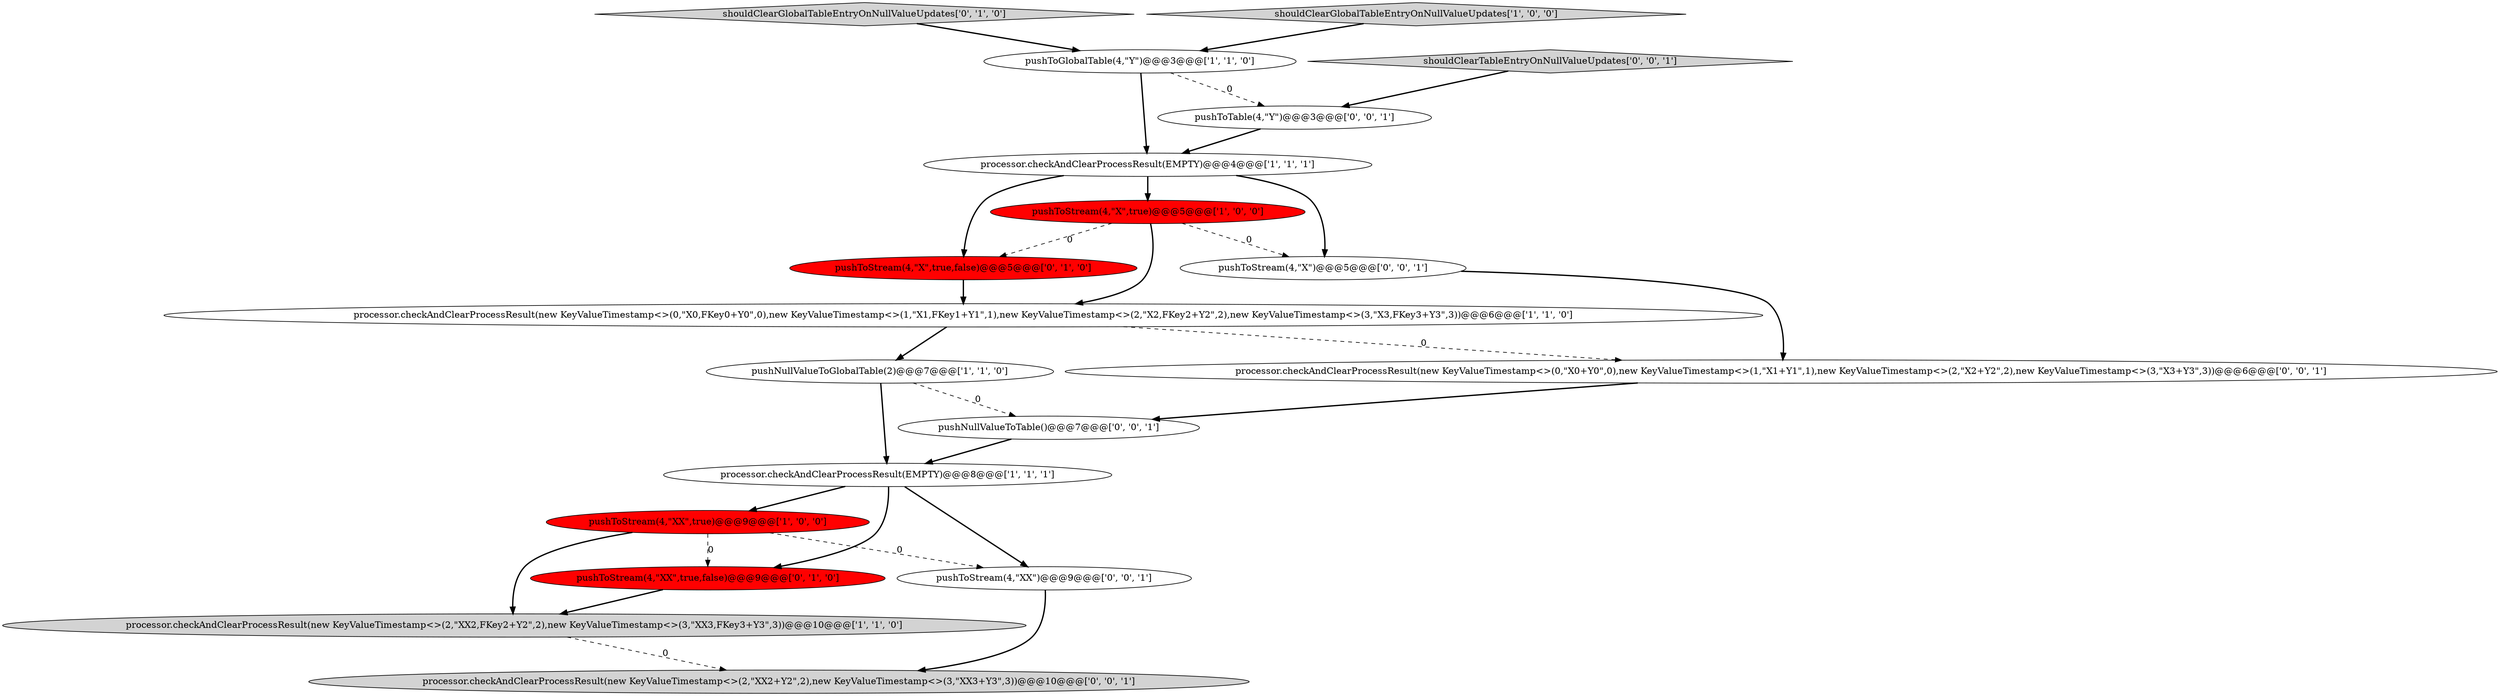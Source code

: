 digraph {
0 [style = filled, label = "pushToGlobalTable(4,\"Y\")@@@3@@@['1', '1', '0']", fillcolor = white, shape = ellipse image = "AAA0AAABBB1BBB"];
7 [style = filled, label = "processor.checkAndClearProcessResult(new KeyValueTimestamp<>(0,\"X0,FKey0+Y0\",0),new KeyValueTimestamp<>(1,\"X1,FKey1+Y1\",1),new KeyValueTimestamp<>(2,\"X2,FKey2+Y2\",2),new KeyValueTimestamp<>(3,\"X3,FKey3+Y3\",3))@@@6@@@['1', '1', '0']", fillcolor = white, shape = ellipse image = "AAA0AAABBB1BBB"];
4 [style = filled, label = "processor.checkAndClearProcessResult(EMPTY)@@@8@@@['1', '1', '1']", fillcolor = white, shape = ellipse image = "AAA0AAABBB1BBB"];
2 [style = filled, label = "pushToStream(4,\"XX\",true)@@@9@@@['1', '0', '0']", fillcolor = red, shape = ellipse image = "AAA1AAABBB1BBB"];
10 [style = filled, label = "pushToStream(4,\"X\",true,false)@@@5@@@['0', '1', '0']", fillcolor = red, shape = ellipse image = "AAA1AAABBB2BBB"];
11 [style = filled, label = "shouldClearGlobalTableEntryOnNullValueUpdates['0', '1', '0']", fillcolor = lightgray, shape = diamond image = "AAA0AAABBB2BBB"];
13 [style = filled, label = "processor.checkAndClearProcessResult(new KeyValueTimestamp<>(2,\"XX2+Y2\",2),new KeyValueTimestamp<>(3,\"XX3+Y3\",3))@@@10@@@['0', '0', '1']", fillcolor = lightgray, shape = ellipse image = "AAA0AAABBB3BBB"];
9 [style = filled, label = "pushToStream(4,\"XX\",true,false)@@@9@@@['0', '1', '0']", fillcolor = red, shape = ellipse image = "AAA1AAABBB2BBB"];
3 [style = filled, label = "shouldClearGlobalTableEntryOnNullValueUpdates['1', '0', '0']", fillcolor = lightgray, shape = diamond image = "AAA0AAABBB1BBB"];
15 [style = filled, label = "processor.checkAndClearProcessResult(new KeyValueTimestamp<>(0,\"X0+Y0\",0),new KeyValueTimestamp<>(1,\"X1+Y1\",1),new KeyValueTimestamp<>(2,\"X2+Y2\",2),new KeyValueTimestamp<>(3,\"X3+Y3\",3))@@@6@@@['0', '0', '1']", fillcolor = white, shape = ellipse image = "AAA0AAABBB3BBB"];
12 [style = filled, label = "pushNullValueToTable()@@@7@@@['0', '0', '1']", fillcolor = white, shape = ellipse image = "AAA0AAABBB3BBB"];
18 [style = filled, label = "shouldClearTableEntryOnNullValueUpdates['0', '0', '1']", fillcolor = lightgray, shape = diamond image = "AAA0AAABBB3BBB"];
8 [style = filled, label = "processor.checkAndClearProcessResult(new KeyValueTimestamp<>(2,\"XX2,FKey2+Y2\",2),new KeyValueTimestamp<>(3,\"XX3,FKey3+Y3\",3))@@@10@@@['1', '1', '0']", fillcolor = lightgray, shape = ellipse image = "AAA0AAABBB1BBB"];
14 [style = filled, label = "pushToTable(4,\"Y\")@@@3@@@['0', '0', '1']", fillcolor = white, shape = ellipse image = "AAA0AAABBB3BBB"];
6 [style = filled, label = "pushNullValueToGlobalTable(2)@@@7@@@['1', '1', '0']", fillcolor = white, shape = ellipse image = "AAA0AAABBB1BBB"];
1 [style = filled, label = "processor.checkAndClearProcessResult(EMPTY)@@@4@@@['1', '1', '1']", fillcolor = white, shape = ellipse image = "AAA0AAABBB1BBB"];
16 [style = filled, label = "pushToStream(4,\"XX\")@@@9@@@['0', '0', '1']", fillcolor = white, shape = ellipse image = "AAA0AAABBB3BBB"];
17 [style = filled, label = "pushToStream(4,\"X\")@@@5@@@['0', '0', '1']", fillcolor = white, shape = ellipse image = "AAA0AAABBB3BBB"];
5 [style = filled, label = "pushToStream(4,\"X\",true)@@@5@@@['1', '0', '0']", fillcolor = red, shape = ellipse image = "AAA1AAABBB1BBB"];
1->5 [style = bold, label=""];
4->9 [style = bold, label=""];
16->13 [style = bold, label=""];
4->2 [style = bold, label=""];
9->8 [style = bold, label=""];
10->7 [style = bold, label=""];
14->1 [style = bold, label=""];
3->0 [style = bold, label=""];
1->17 [style = bold, label=""];
8->13 [style = dashed, label="0"];
6->12 [style = dashed, label="0"];
0->14 [style = dashed, label="0"];
6->4 [style = bold, label=""];
11->0 [style = bold, label=""];
5->17 [style = dashed, label="0"];
12->4 [style = bold, label=""];
5->10 [style = dashed, label="0"];
2->9 [style = dashed, label="0"];
0->1 [style = bold, label=""];
2->16 [style = dashed, label="0"];
7->6 [style = bold, label=""];
17->15 [style = bold, label=""];
7->15 [style = dashed, label="0"];
5->7 [style = bold, label=""];
15->12 [style = bold, label=""];
1->10 [style = bold, label=""];
18->14 [style = bold, label=""];
4->16 [style = bold, label=""];
2->8 [style = bold, label=""];
}
